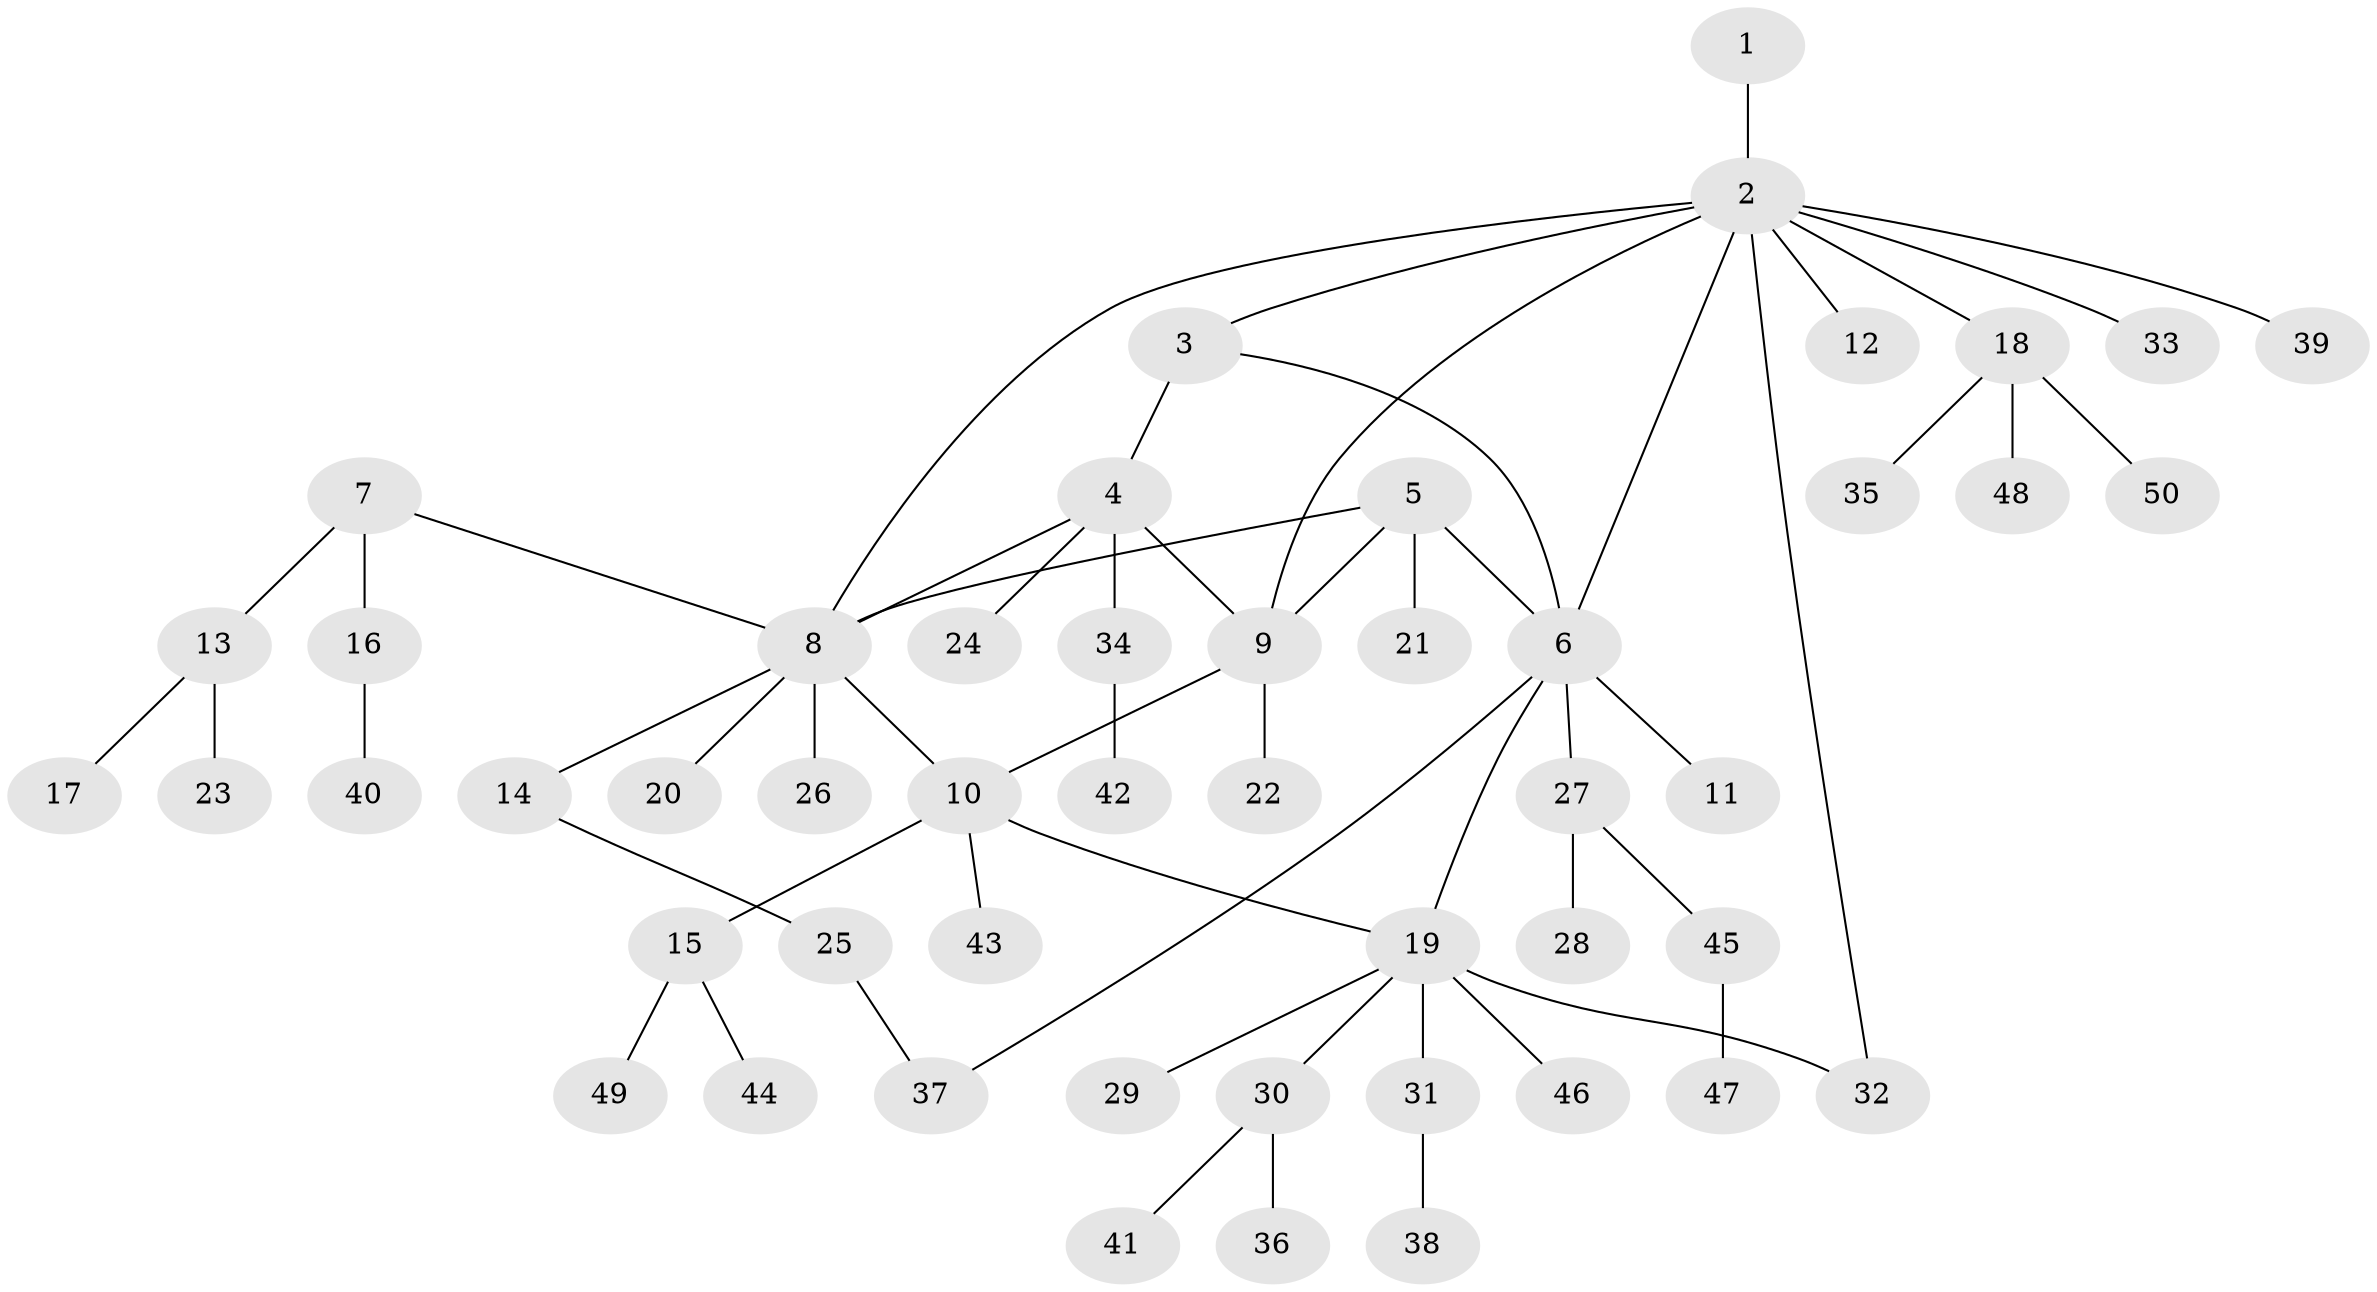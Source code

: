 // coarse degree distribution, {1: 0.6, 9: 0.02857142857142857, 7: 0.02857142857142857, 5: 0.02857142857142857, 10: 0.05714285714285714, 3: 0.05714285714285714, 4: 0.02857142857142857, 2: 0.17142857142857143}
// Generated by graph-tools (version 1.1) at 2025/24/03/03/25 07:24:11]
// undirected, 50 vertices, 58 edges
graph export_dot {
graph [start="1"]
  node [color=gray90,style=filled];
  1;
  2;
  3;
  4;
  5;
  6;
  7;
  8;
  9;
  10;
  11;
  12;
  13;
  14;
  15;
  16;
  17;
  18;
  19;
  20;
  21;
  22;
  23;
  24;
  25;
  26;
  27;
  28;
  29;
  30;
  31;
  32;
  33;
  34;
  35;
  36;
  37;
  38;
  39;
  40;
  41;
  42;
  43;
  44;
  45;
  46;
  47;
  48;
  49;
  50;
  1 -- 2;
  2 -- 3;
  2 -- 6;
  2 -- 8;
  2 -- 9;
  2 -- 12;
  2 -- 18;
  2 -- 32;
  2 -- 33;
  2 -- 39;
  3 -- 4;
  3 -- 6;
  4 -- 8;
  4 -- 9;
  4 -- 24;
  4 -- 34;
  5 -- 6;
  5 -- 8;
  5 -- 9;
  5 -- 21;
  6 -- 11;
  6 -- 19;
  6 -- 27;
  6 -- 37;
  7 -- 8;
  7 -- 13;
  7 -- 16;
  8 -- 10;
  8 -- 14;
  8 -- 20;
  8 -- 26;
  9 -- 10;
  9 -- 22;
  10 -- 15;
  10 -- 19;
  10 -- 43;
  13 -- 17;
  13 -- 23;
  14 -- 25;
  15 -- 44;
  15 -- 49;
  16 -- 40;
  18 -- 35;
  18 -- 48;
  18 -- 50;
  19 -- 29;
  19 -- 30;
  19 -- 31;
  19 -- 32;
  19 -- 46;
  25 -- 37;
  27 -- 28;
  27 -- 45;
  30 -- 36;
  30 -- 41;
  31 -- 38;
  34 -- 42;
  45 -- 47;
}
